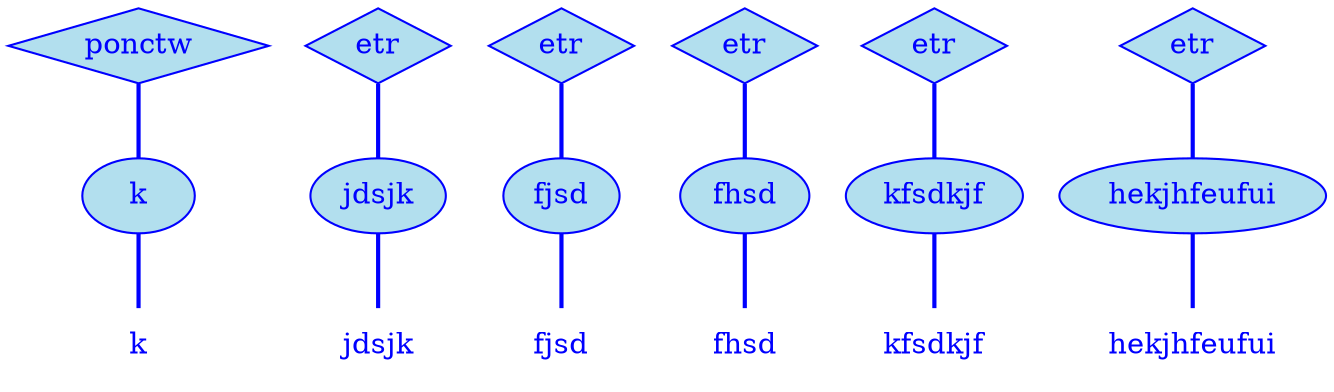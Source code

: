 digraph g {
	graph [bb="0,0,567,180"];
	node [label="\N"];
	graph [_draw_="c 5 -white C 5 -white P 4 0 0 0 180 567 180 567 0 ",
		xdotversion="1.2"];
	"mc1s1_t1#token84" [label=k, shape=plaintext, fillcolor=lightblue2, fontcolor=blue, pos="46,18", width="0.75", height="0.50", _ldraw_="F 14.000000 11 -Times-Roman c 4 -blue T 46 13 0 8 1 -k "];
	"mc1s1_W1#wordmc1s1_t1#token" [label=k, shape=ellipse, fillcolor=lightblue2, fontcolor=blue, pos="46,90", width="0.75", height="0.50", color=blue, style=filled, _draw_="S 6 -filled c 4 -blue C 10 -lightblue2 E 46 90 27 18 ", _ldraw_="F 14.000000 11 -Times-Roman c 4 -blue T 46 85 0 8 1 -k "];
	"mc1s1_P15#pos" [label=ponctw, shape=diamond, fillcolor=lightblue2, fontcolor=blue, pos="46,162", width="1.28", height="0.50", color=blue, style=filled, _draw_="S 6 -filled c 4 -blue C 10 -lightblue2 P 4 46 180 0 162 46 144 92 162 ", _ldraw_="F 14.000000 11 -Times-Roman c 4 -blue T 46 157 0 51 6 -ponctw "];
	"mc1s1_t3#token87" [label=jdsjk, shape=plaintext, fillcolor=lightblue2, fontcolor=blue, pos="137,18", width="0.75", height="0.50", _ldraw_="F 14.000000 11 -Times-Roman c 4 -blue T 137 13 0 31 5 -jdsjk "];
	"mc1s1_W2#wordmc1s1_t3#token" [label=jdsjk, shape=ellipse, fillcolor=lightblue2, fontcolor=blue, pos="137,90", width="0.89", height="0.50", color=blue, style=filled, _draw_="S 6 -filled c 4 -blue C 10 -lightblue2 E 137 90 32 18 ", _ldraw_="F 14.000000 11 -Times-Roman c 4 -blue T 137 85 0 31 5 -jdsjk "];
	"mc1s1_P36#pos" [label=etr, shape=diamond, fillcolor=lightblue2, fontcolor=blue, pos="137,162", width="0.75", height="0.50", color=blue, style=filled, _draw_="S 6 -filled c 4 -blue C 10 -lightblue2 P 4 137 180 110 162 137 144 164 162 ", _ldraw_="F 14.000000 11 -Times-Roman c 4 -blue T 137 157 0 20 3 -etr "];
	"mc1s1_t5#token78" [label=fjsd, shape=plaintext, fillcolor=lightblue2, fontcolor=blue, pos="214,18", width="0.75", height="0.50", _ldraw_="F 14.000000 11 -Times-Roman c 4 -blue T 214 13 0 23 4 -fjsd "];
	"mc1s1_W3#wordmc1s1_t5#token" [label=fjsd, shape=ellipse, fillcolor=lightblue2, fontcolor=blue, pos="214,90", width="0.75", height="0.50", color=blue, style=filled, _draw_="S 6 -filled c 4 -blue C 10 -lightblue2 E 214 90 27 18 ", _ldraw_="F 14.000000 11 -Times-Roman c 4 -blue T 214 85 0 23 4 -fjsd "];
	"mc1s1_P61#pos" [label=etr, shape=diamond, fillcolor=lightblue2, fontcolor=blue, pos="214,162", width="0.75", height="0.50", color=blue, style=filled, _draw_="S 6 -filled c 4 -blue C 10 -lightblue2 P 4 214 180 187 162 214 144 241 162 ", _ldraw_="F 14.000000 11 -Times-Roman c 4 -blue T 214 157 0 20 3 -etr "];
	"mc1s1_t7#token16" [label=fhsd, shape=plaintext, fillcolor=lightblue2, fontcolor=blue, pos="290,18", width="0.75", height="0.50", _ldraw_="F 14.000000 11 -Times-Roman c 4 -blue T 290 13 0 29 4 -fhsd "];
	"mc1s1_W4#wordmc1s1_t7#token" [label=fhsd, shape=ellipse, fillcolor=lightblue2, fontcolor=blue, pos="290,90", width="0.86", height="0.50", color=blue, style=filled, _draw_="S 6 -filled c 4 -blue C 10 -lightblue2 E 290 90 31 18 ", _ldraw_="F 14.000000 11 -Times-Roman c 4 -blue T 290 85 0 29 4 -fhsd "];
	"mc1s1_P86#pos" [label=etr, shape=diamond, fillcolor=lightblue2, fontcolor=blue, pos="290,162", width="0.75", height="0.50", color=blue, style=filled, _draw_="S 6 -filled c 4 -blue C 10 -lightblue2 P 4 290 180 263 162 290 144 317 162 ", _ldraw_="F 14.000000 11 -Times-Roman c 4 -blue T 290 157 0 20 3 -etr "];
	"mc1s1_t9#token94" [label=kfsdkjf, shape=plaintext, fillcolor=lightblue2, fontcolor=blue, pos="380,18", width="0.83", height="0.50", _ldraw_="F 14.000000 11 -Times-Roman c 4 -blue T 380 13 0 44 7 -kfsdkjf "];
	"mc1s1_W5#wordmc1s1_t9#token" [label=kfsdkjf, shape=ellipse, fillcolor=lightblue2, fontcolor=blue, pos="380,90", width="1.14", height="0.50", color=blue, style=filled, _draw_="S 6 -filled c 4 -blue C 10 -lightblue2 E 380 90 41 18 ", _ldraw_="F 14.000000 11 -Times-Roman c 4 -blue T 380 85 0 44 7 -kfsdkjf "];
	"mc1s1_P111#pos" [label=etr, shape=diamond, fillcolor=lightblue2, fontcolor=blue, pos="380,162", width="0.75", height="0.50", color=blue, style=filled, _draw_="S 6 -filled c 4 -blue C 10 -lightblue2 P 4 380 180 353 162 380 144 407 162 ", _ldraw_="F 14.000000 11 -Times-Roman c 4 -blue T 380 157 0 20 3 -etr "];
	"mc1s1_t11#token36" [label=hekjhfeufui, shape=plaintext, fillcolor=lightblue2, fontcolor=blue, pos="503,18", width="1.28", height="0.50", _ldraw_="F 14.000000 11 -Times-Roman c 4 -blue T 503 13 0 77 11 -hekjhfeufui "];
	"mc1s1_W6#wordmc1s1_t11#token" [label=hekjhfeufui, shape=ellipse, fillcolor=lightblue2, fontcolor=blue, pos="503,90", width="1.78", height="0.50", color=blue, style=filled, _draw_="S 6 -filled c 4 -blue C 10 -lightblue2 E 503 90 64 18 ", _ldraw_="F 14.000000 11 -Times-Roman c 4 -blue T 503 85 0 77 11 -hekjhfeufui "];
	"mc1s1_P136#pos" [label=etr, shape=diamond, fillcolor=lightblue2, fontcolor=blue, pos="503,162", width="0.75", height="0.50", color=blue, style=filled, _draw_="S 6 -filled c 4 -blue C 10 -lightblue2 P 4 503 180 476 162 503 144 530 162 ", _ldraw_="F 14.000000 11 -Times-Roman c 4 -blue T 503 157 0 20 3 -etr "];
	"mc1s1_W1#wordmc1s1_t1#token" -> "mc1s1_t1#token84" [arrowhead=none, color=blue, fontcolor=blue, style=bold, minlen=1, pos="46,72 46,61 46,47 46,36", _draw_="S 4 -bold c 4 -blue B 4 46 72 46 61 46 47 46 36 "];
	"mc1s1_P15#pos" -> "mc1s1_W1#wordmc1s1_t1#token" [arrowhead=none, color=blue, fontcolor=blue, style=bold, minlen=1, pos="46,144 46,133 46,119 46,108", _draw_="S 4 -bold c 4 -blue B 4 46 144 46 133 46 119 46 108 "];
	"mc1s1_W2#wordmc1s1_t3#token" -> "mc1s1_t3#token87" [arrowhead=none, color=blue, fontcolor=blue, style=bold, minlen=1, pos="137,72 137,61 137,47 137,36", _draw_="S 4 -bold c 4 -blue B 4 137 72 137 61 137 47 137 36 "];
	"mc1s1_P36#pos" -> "mc1s1_W2#wordmc1s1_t3#token" [arrowhead=none, color=blue, fontcolor=blue, style=bold, minlen=1, pos="137,144 137,133 137,119 137,108", _draw_="S 4 -bold c 4 -blue B 4 137 144 137 133 137 119 137 108 "];
	"mc1s1_W3#wordmc1s1_t5#token" -> "mc1s1_t5#token78" [arrowhead=none, color=blue, fontcolor=blue, style=bold, minlen=1, pos="214,72 214,61 214,47 214,36", _draw_="S 4 -bold c 4 -blue B 4 214 72 214 61 214 47 214 36 "];
	"mc1s1_P61#pos" -> "mc1s1_W3#wordmc1s1_t5#token" [arrowhead=none, color=blue, fontcolor=blue, style=bold, minlen=1, pos="214,144 214,133 214,119 214,108", _draw_="S 4 -bold c 4 -blue B 4 214 144 214 133 214 119 214 108 "];
	"mc1s1_W4#wordmc1s1_t7#token" -> "mc1s1_t7#token16" [arrowhead=none, color=blue, fontcolor=blue, style=bold, minlen=1, pos="290,72 290,61 290,47 290,36", _draw_="S 4 -bold c 4 -blue B 4 290 72 290 61 290 47 290 36 "];
	"mc1s1_P86#pos" -> "mc1s1_W4#wordmc1s1_t7#token" [arrowhead=none, color=blue, fontcolor=blue, style=bold, minlen=1, pos="290,144 290,133 290,119 290,108", _draw_="S 4 -bold c 4 -blue B 4 290 144 290 133 290 119 290 108 "];
	"mc1s1_W5#wordmc1s1_t9#token" -> "mc1s1_t9#token94" [arrowhead=none, color=blue, fontcolor=blue, style=bold, minlen=1, pos="380,72 380,61 380,47 380,36", _draw_="S 4 -bold c 4 -blue B 4 380 72 380 61 380 47 380 36 "];
	"mc1s1_P111#pos" -> "mc1s1_W5#wordmc1s1_t9#token" [arrowhead=none, color=blue, fontcolor=blue, style=bold, minlen=1, pos="380,144 380,133 380,119 380,108", _draw_="S 4 -bold c 4 -blue B 4 380 144 380 133 380 119 380 108 "];
	"mc1s1_W6#wordmc1s1_t11#token" -> "mc1s1_t11#token36" [arrowhead=none, color=blue, fontcolor=blue, style=bold, minlen=1, pos="503,72 503,61 503,47 503,36", _draw_="S 4 -bold c 4 -blue B 4 503 72 503 61 503 47 503 36 "];
	"mc1s1_P136#pos" -> "mc1s1_W6#wordmc1s1_t11#token" [arrowhead=none, color=blue, fontcolor=blue, style=bold, minlen=1, pos="503,144 503,133 503,119 503,108", _draw_="S 4 -bold c 4 -blue B 4 503 144 503 133 503 119 503 108 "];
}
